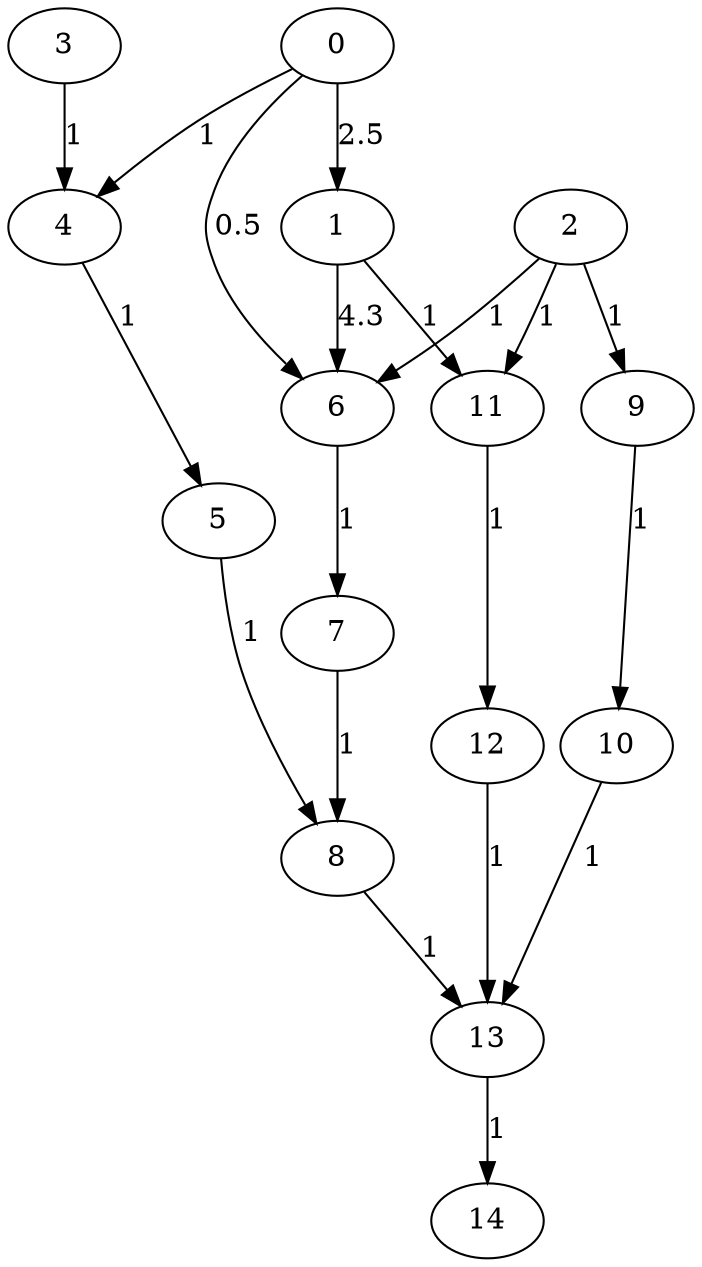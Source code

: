 digraph G {
0;
1;
2;
3;
4;
5;
6;
7;
8;
9;
10;
11;
12;
13;
14;
0->4  [label=1, weight=1];
0->6  [label=0.5, weight=0.5];
0->1  [label=2.5, weight=2.5];
1->6  [label=4.3, weight=4.3];
1->11  [label=1, weight=1];
2->6  [label=1, weight=1];
2->9  [label=1, weight=1];
2->11  [label=1, weight=1];
3->4  [label=1, weight=1];
4->5  [label=1, weight=1];
5->8  [label=1, weight=1];
6->7  [label=1, weight=1];
7->8  [label=1, weight=1];
8->13  [label=1, weight=1];
9->10  [label=1, weight=1];
10->13  [label=1, weight=1];
11->12  [label=1, weight=1];
12->13  [label=1, weight=1];
13->14  [label=1, weight=1];
}
